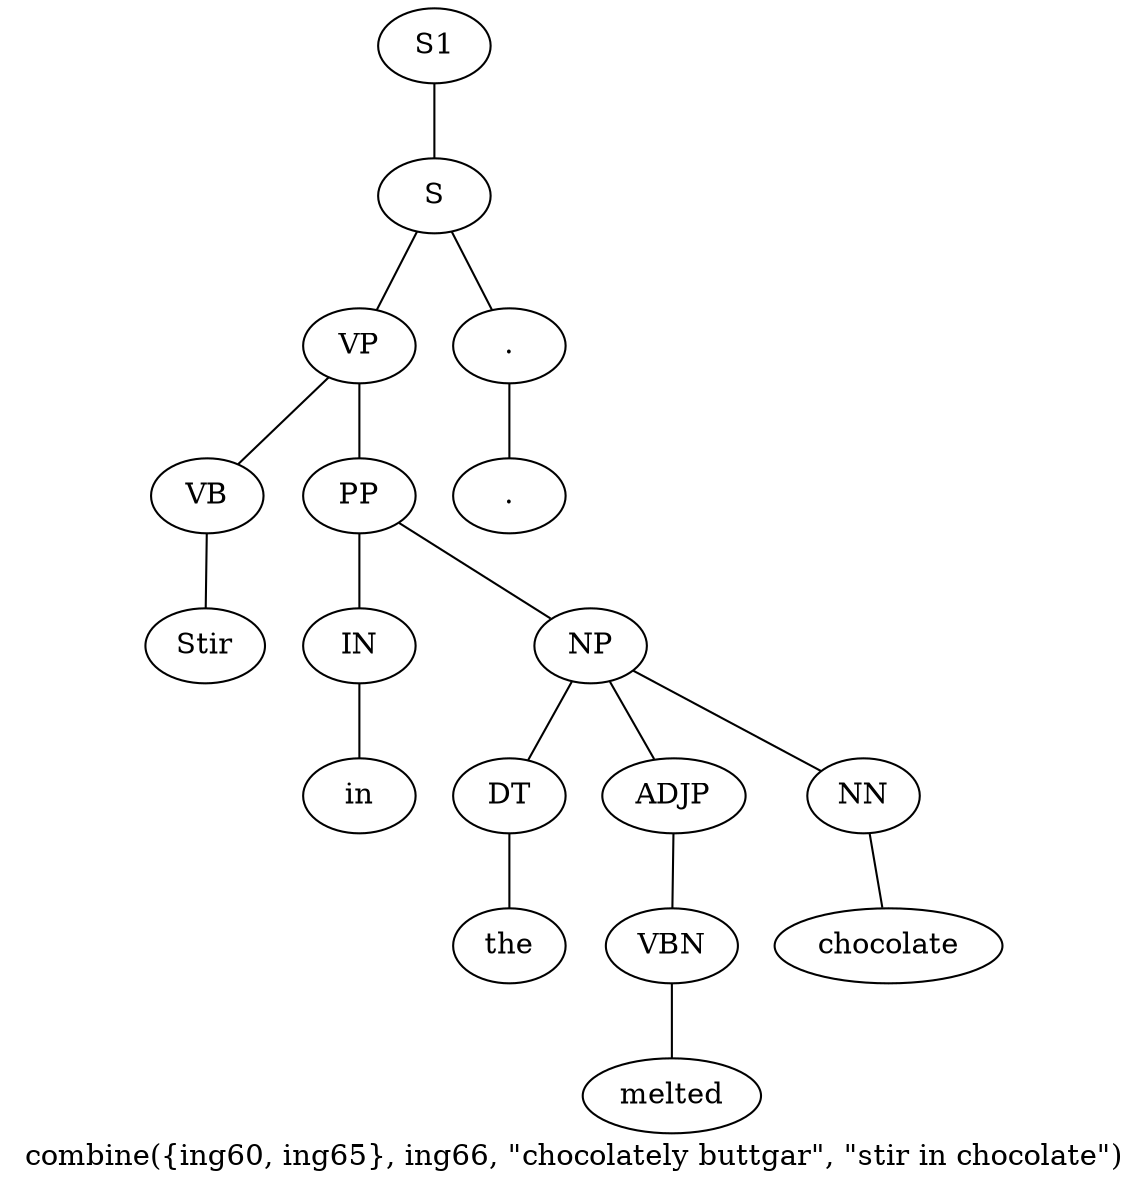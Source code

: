 graph SyntaxGraph {
	label = "combine({ing60, ing65}, ing66, \"chocolately buttgar\", \"stir in chocolate\")";
	Node0 [label="S1"];
	Node1 [label="S"];
	Node2 [label="VP"];
	Node3 [label="VB"];
	Node4 [label="Stir"];
	Node5 [label="PP"];
	Node6 [label="IN"];
	Node7 [label="in"];
	Node8 [label="NP"];
	Node9 [label="DT"];
	Node10 [label="the"];
	Node11 [label="ADJP"];
	Node12 [label="VBN"];
	Node13 [label="melted"];
	Node14 [label="NN"];
	Node15 [label="chocolate"];
	Node16 [label="."];
	Node17 [label="."];

	Node0 -- Node1;
	Node1 -- Node2;
	Node1 -- Node16;
	Node2 -- Node3;
	Node2 -- Node5;
	Node3 -- Node4;
	Node5 -- Node6;
	Node5 -- Node8;
	Node6 -- Node7;
	Node8 -- Node9;
	Node8 -- Node11;
	Node8 -- Node14;
	Node9 -- Node10;
	Node11 -- Node12;
	Node12 -- Node13;
	Node14 -- Node15;
	Node16 -- Node17;
}